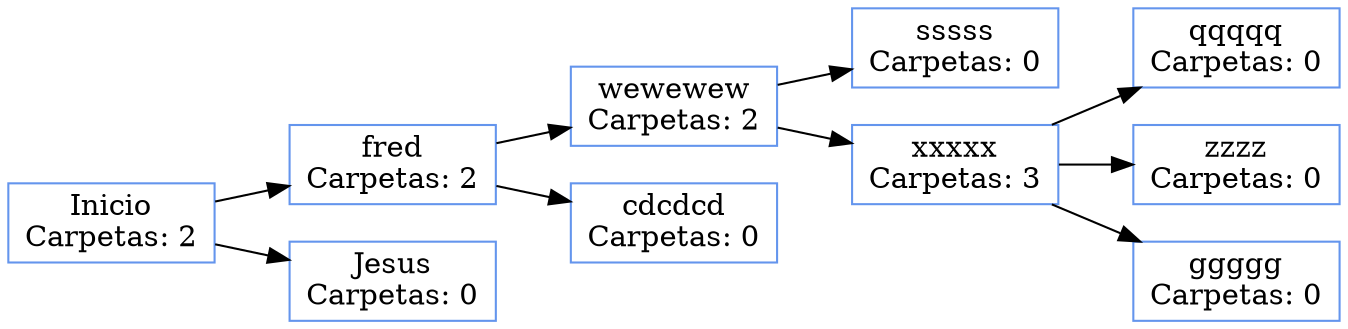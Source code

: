 digraph G {

node [shape=box, color=cornflowerblue ];
rankdir=LR;
"Inicio
Carpetas: 2"->"fred
Carpetas: 2";
"Inicio
Carpetas: 2"->"Jesus
Carpetas: 0";
"fred
Carpetas: 2"->"wewewew
Carpetas: 2";
"fred
Carpetas: 2"->"cdcdcd
Carpetas: 0";
"wewewew
Carpetas: 2"->"sssss
Carpetas: 0";
"wewewew
Carpetas: 2"->"xxxxx
Carpetas: 3";
"xxxxx
Carpetas: 3"->"qqqqq
Carpetas: 0";
"xxxxx
Carpetas: 3"->"zzzz
Carpetas: 0";
"xxxxx
Carpetas: 3"->"ggggg
Carpetas: 0";
}
